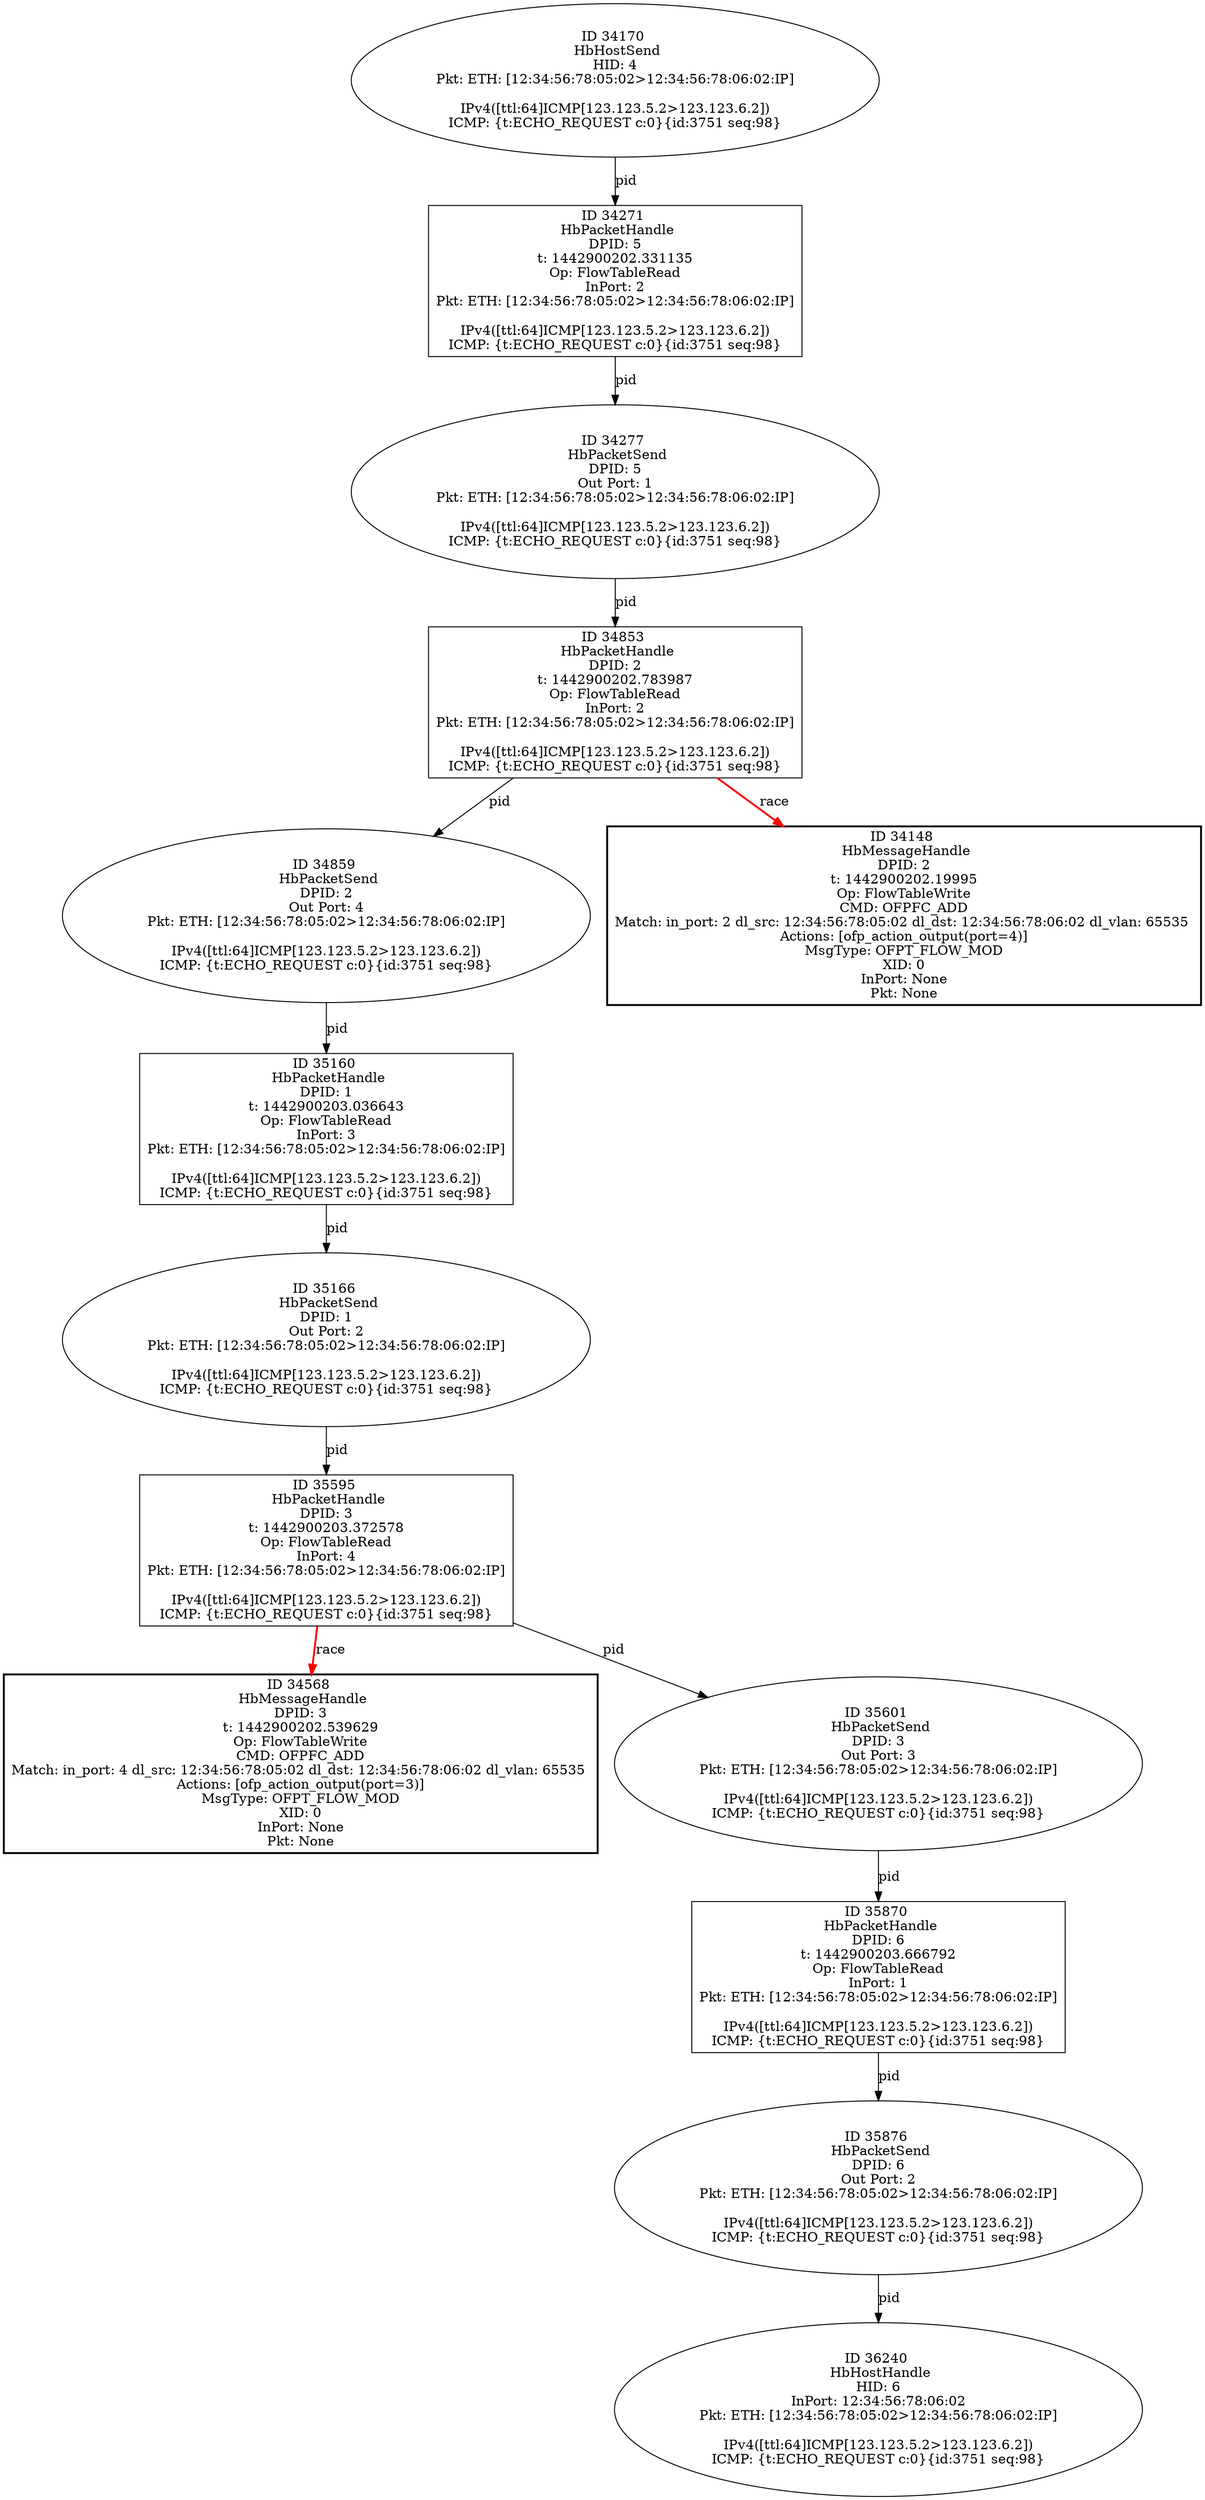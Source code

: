 strict digraph G {
35595 [shape=box, event=<hb_events.HbPacketHandle object at 0x10f250f10>, label="ID 35595 
 HbPacketHandle
DPID: 3
t: 1442900203.372578
Op: FlowTableRead
InPort: 4
Pkt: ETH: [12:34:56:78:05:02>12:34:56:78:06:02:IP]

IPv4([ttl:64]ICMP[123.123.5.2>123.123.6.2])
ICMP: {t:ECHO_REQUEST c:0}{id:3751 seq:98}"];
35876 [shape=oval, event=<hb_events.HbPacketSend object at 0x10f37a750>, label="ID 35876 
 HbPacketSend
DPID: 6
Out Port: 2
Pkt: ETH: [12:34:56:78:05:02>12:34:56:78:06:02:IP]

IPv4([ttl:64]ICMP[123.123.5.2>123.123.6.2])
ICMP: {t:ECHO_REQUEST c:0}{id:3751 seq:98}"];
34853 [shape=box, event=<hb_events.HbPacketHandle object at 0x10efed650>, label="ID 34853 
 HbPacketHandle
DPID: 2
t: 1442900202.783987
Op: FlowTableRead
InPort: 2
Pkt: ETH: [12:34:56:78:05:02>12:34:56:78:06:02:IP]

IPv4([ttl:64]ICMP[123.123.5.2>123.123.6.2])
ICMP: {t:ECHO_REQUEST c:0}{id:3751 seq:98}"];
34568 [shape=box, style=bold, event=<hb_events.HbMessageHandle object at 0x10ef108d0>, label="ID 34568 
 HbMessageHandle
DPID: 3
t: 1442900202.539629
Op: FlowTableWrite
CMD: OFPFC_ADD
Match: in_port: 4 dl_src: 12:34:56:78:05:02 dl_dst: 12:34:56:78:06:02 dl_vlan: 65535 
Actions: [ofp_action_output(port=3)]
MsgType: OFPT_FLOW_MOD
XID: 0
InPort: None
Pkt: None"];
34859 [shape=oval, event=<hb_events.HbPacketSend object at 0x10eff3710>, label="ID 34859 
 HbPacketSend
DPID: 2
Out Port: 4
Pkt: ETH: [12:34:56:78:05:02>12:34:56:78:06:02:IP]

IPv4([ttl:64]ICMP[123.123.5.2>123.123.6.2])
ICMP: {t:ECHO_REQUEST c:0}{id:3751 seq:98}"];
36240 [shape=oval, event=<hb_events.HbHostHandle object at 0x10f50a510>, label="ID 36240 
 HbHostHandle
HID: 6
InPort: 12:34:56:78:06:02
Pkt: ETH: [12:34:56:78:05:02>12:34:56:78:06:02:IP]

IPv4([ttl:64]ICMP[123.123.5.2>123.123.6.2])
ICMP: {t:ECHO_REQUEST c:0}{id:3751 seq:98}"];
35601 [shape=oval, event=<hb_events.HbPacketSend object at 0x10f257310>, label="ID 35601 
 HbPacketSend
DPID: 3
Out Port: 3
Pkt: ETH: [12:34:56:78:05:02>12:34:56:78:06:02:IP]

IPv4([ttl:64]ICMP[123.123.5.2>123.123.6.2])
ICMP: {t:ECHO_REQUEST c:0}{id:3751 seq:98}"];
35870 [shape=box, event=<hb_events.HbPacketHandle object at 0x10f36dd90>, label="ID 35870 
 HbPacketHandle
DPID: 6
t: 1442900203.666792
Op: FlowTableRead
InPort: 1
Pkt: ETH: [12:34:56:78:05:02>12:34:56:78:06:02:IP]

IPv4([ttl:64]ICMP[123.123.5.2>123.123.6.2])
ICMP: {t:ECHO_REQUEST c:0}{id:3751 seq:98}"];
35160 [shape=box, event=<hb_events.HbPacketHandle object at 0x10f0d5a50>, label="ID 35160 
 HbPacketHandle
DPID: 1
t: 1442900203.036643
Op: FlowTableRead
InPort: 3
Pkt: ETH: [12:34:56:78:05:02>12:34:56:78:06:02:IP]

IPv4([ttl:64]ICMP[123.123.5.2>123.123.6.2])
ICMP: {t:ECHO_REQUEST c:0}{id:3751 seq:98}"];
34148 [shape=box, style=bold, event=<hb_events.HbMessageHandle object at 0x10ee29710>, label="ID 34148 
 HbMessageHandle
DPID: 2
t: 1442900202.19995
Op: FlowTableWrite
CMD: OFPFC_ADD
Match: in_port: 2 dl_src: 12:34:56:78:05:02 dl_dst: 12:34:56:78:06:02 dl_vlan: 65535 
Actions: [ofp_action_output(port=4)]
MsgType: OFPT_FLOW_MOD
XID: 0
InPort: None
Pkt: None"];
34170 [shape=oval, event=<hb_events.HbHostSend object at 0x10ee29850>, label="ID 34170 
 HbHostSend
HID: 4
Pkt: ETH: [12:34:56:78:05:02>12:34:56:78:06:02:IP]

IPv4([ttl:64]ICMP[123.123.5.2>123.123.6.2])
ICMP: {t:ECHO_REQUEST c:0}{id:3751 seq:98}"];
34271 [shape=box, event=<hb_events.HbPacketHandle object at 0x10ee4f3d0>, label="ID 34271 
 HbPacketHandle
DPID: 5
t: 1442900202.331135
Op: FlowTableRead
InPort: 2
Pkt: ETH: [12:34:56:78:05:02>12:34:56:78:06:02:IP]

IPv4([ttl:64]ICMP[123.123.5.2>123.123.6.2])
ICMP: {t:ECHO_REQUEST c:0}{id:3751 seq:98}"];
35166 [shape=oval, event=<hb_events.HbPacketSend object at 0x10f0daed0>, label="ID 35166 
 HbPacketSend
DPID: 1
Out Port: 2
Pkt: ETH: [12:34:56:78:05:02>12:34:56:78:06:02:IP]

IPv4([ttl:64]ICMP[123.123.5.2>123.123.6.2])
ICMP: {t:ECHO_REQUEST c:0}{id:3751 seq:98}"];
34277 [shape=oval, event=<hb_events.HbPacketSend object at 0x10ee4f790>, label="ID 34277 
 HbPacketSend
DPID: 5
Out Port: 1
Pkt: ETH: [12:34:56:78:05:02>12:34:56:78:06:02:IP]

IPv4([ttl:64]ICMP[123.123.5.2>123.123.6.2])
ICMP: {t:ECHO_REQUEST c:0}{id:3751 seq:98}"];
35595 -> 34568  [harmful=True, color=red, style=bold, rel=race, label=race];
35595 -> 35601  [rel=pid, label=pid];
35876 -> 36240  [rel=pid, label=pid];
34853 -> 34859  [rel=pid, label=pid];
34853 -> 34148  [harmful=True, color=red, style=bold, rel=race, label=race];
34859 -> 35160  [rel=pid, label=pid];
35601 -> 35870  [rel=pid, label=pid];
35166 -> 35595  [rel=pid, label=pid];
35160 -> 35166  [rel=pid, label=pid];
34277 -> 34853  [rel=pid, label=pid];
34170 -> 34271  [rel=pid, label=pid];
35870 -> 35876  [rel=pid, label=pid];
34271 -> 34277  [rel=pid, label=pid];
}
